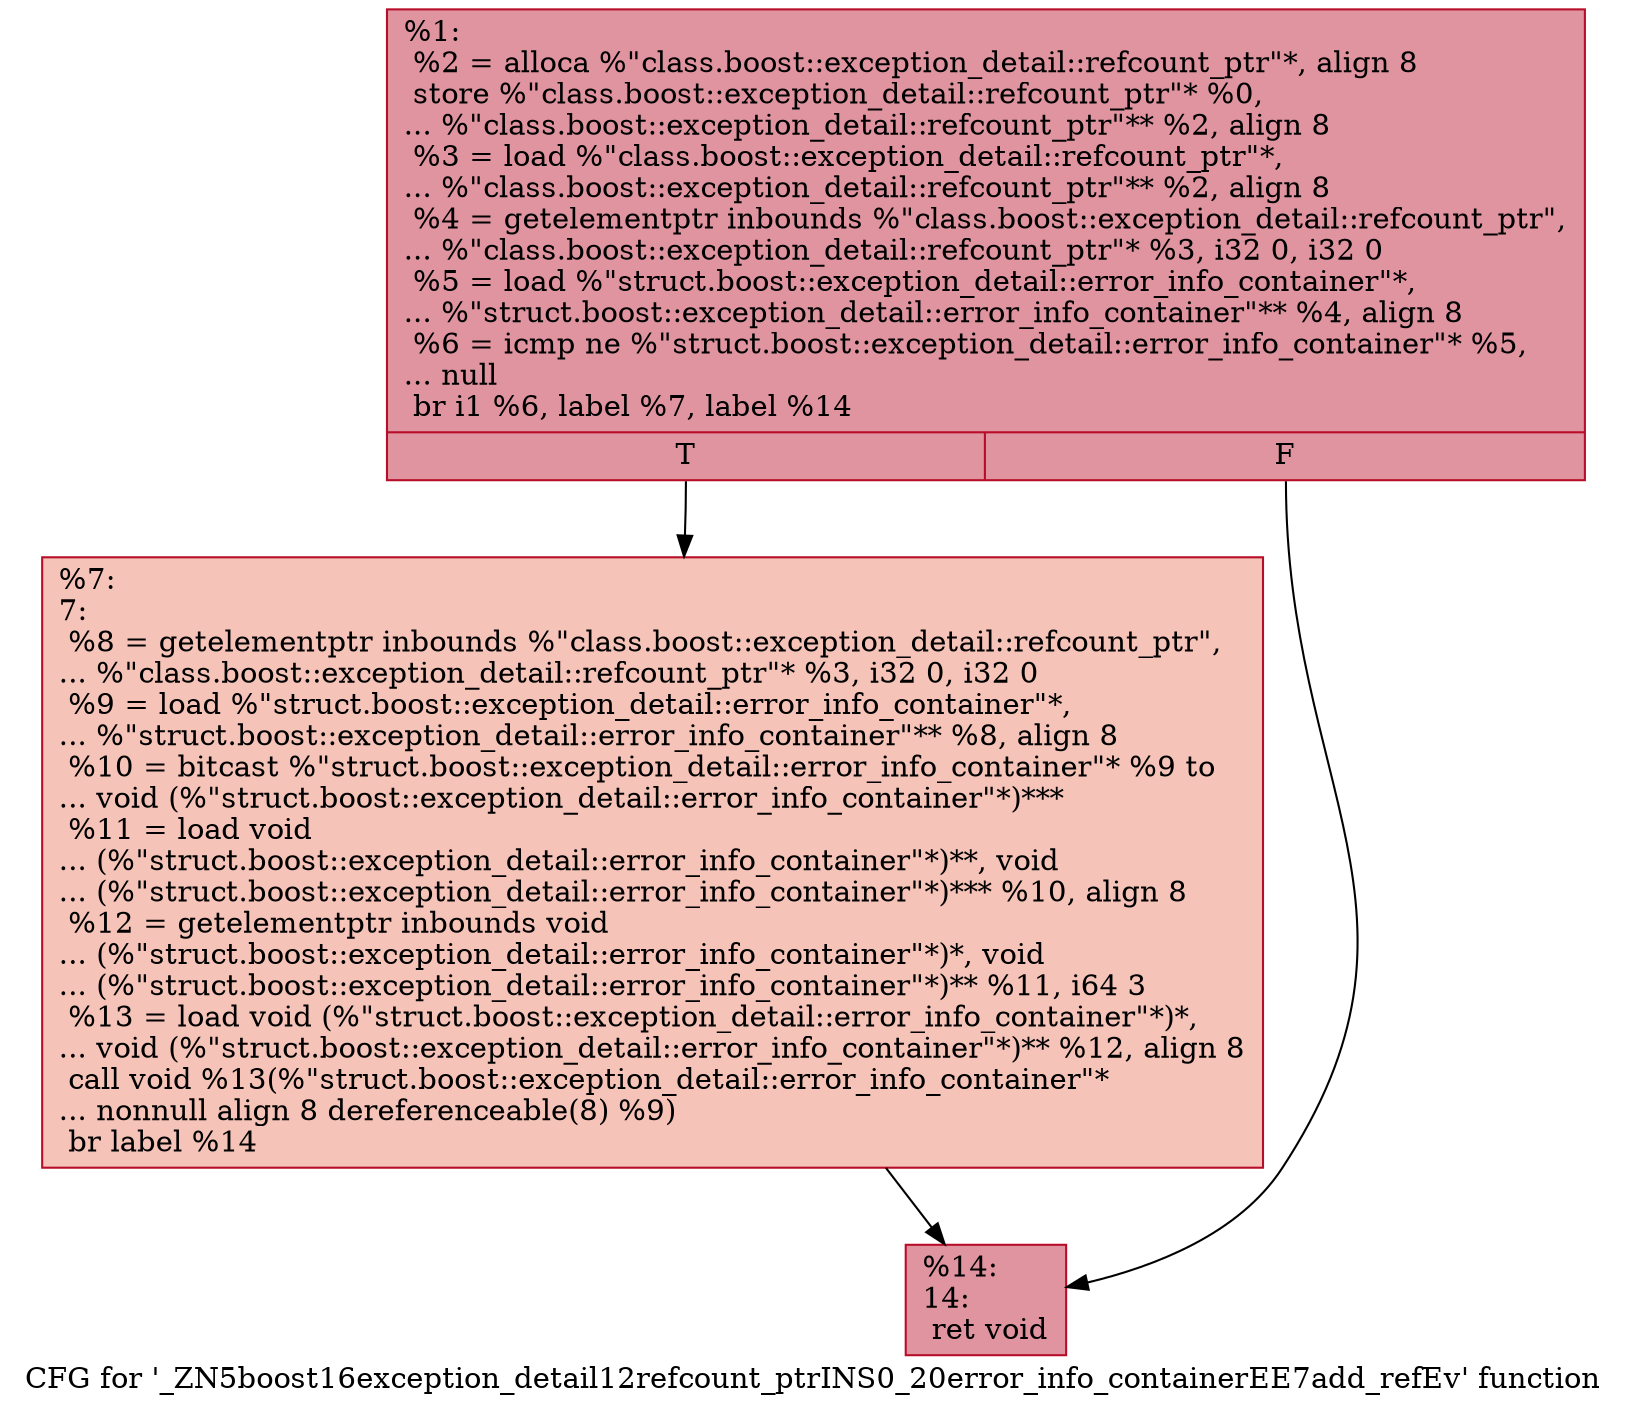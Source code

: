 digraph "CFG for '_ZN5boost16exception_detail12refcount_ptrINS0_20error_info_containerEE7add_refEv' function" {
	label="CFG for '_ZN5boost16exception_detail12refcount_ptrINS0_20error_info_containerEE7add_refEv' function";

	Node0x55aa9bb9b2b0 [shape=record,color="#b70d28ff", style=filled, fillcolor="#b70d2870",label="{%1:\l  %2 = alloca %\"class.boost::exception_detail::refcount_ptr\"*, align 8\l  store %\"class.boost::exception_detail::refcount_ptr\"* %0,\l... %\"class.boost::exception_detail::refcount_ptr\"** %2, align 8\l  %3 = load %\"class.boost::exception_detail::refcount_ptr\"*,\l... %\"class.boost::exception_detail::refcount_ptr\"** %2, align 8\l  %4 = getelementptr inbounds %\"class.boost::exception_detail::refcount_ptr\",\l... %\"class.boost::exception_detail::refcount_ptr\"* %3, i32 0, i32 0\l  %5 = load %\"struct.boost::exception_detail::error_info_container\"*,\l... %\"struct.boost::exception_detail::error_info_container\"** %4, align 8\l  %6 = icmp ne %\"struct.boost::exception_detail::error_info_container\"* %5,\l... null\l  br i1 %6, label %7, label %14\l|{<s0>T|<s1>F}}"];
	Node0x55aa9bb9b2b0:s0 -> Node0x55aa9bb9b630;
	Node0x55aa9bb9b2b0:s1 -> Node0x55aa9bb9b680;
	Node0x55aa9bb9b630 [shape=record,color="#b70d28ff", style=filled, fillcolor="#e8765c70",label="{%7:\l7:                                                \l  %8 = getelementptr inbounds %\"class.boost::exception_detail::refcount_ptr\",\l... %\"class.boost::exception_detail::refcount_ptr\"* %3, i32 0, i32 0\l  %9 = load %\"struct.boost::exception_detail::error_info_container\"*,\l... %\"struct.boost::exception_detail::error_info_container\"** %8, align 8\l  %10 = bitcast %\"struct.boost::exception_detail::error_info_container\"* %9 to\l... void (%\"struct.boost::exception_detail::error_info_container\"*)***\l  %11 = load void\l... (%\"struct.boost::exception_detail::error_info_container\"*)**, void\l... (%\"struct.boost::exception_detail::error_info_container\"*)*** %10, align 8\l  %12 = getelementptr inbounds void\l... (%\"struct.boost::exception_detail::error_info_container\"*)*, void\l... (%\"struct.boost::exception_detail::error_info_container\"*)** %11, i64 3\l  %13 = load void (%\"struct.boost::exception_detail::error_info_container\"*)*,\l... void (%\"struct.boost::exception_detail::error_info_container\"*)** %12, align 8\l  call void %13(%\"struct.boost::exception_detail::error_info_container\"*\l... nonnull align 8 dereferenceable(8) %9)\l  br label %14\l}"];
	Node0x55aa9bb9b630 -> Node0x55aa9bb9b680;
	Node0x55aa9bb9b680 [shape=record,color="#b70d28ff", style=filled, fillcolor="#b70d2870",label="{%14:\l14:                                               \l  ret void\l}"];
}
